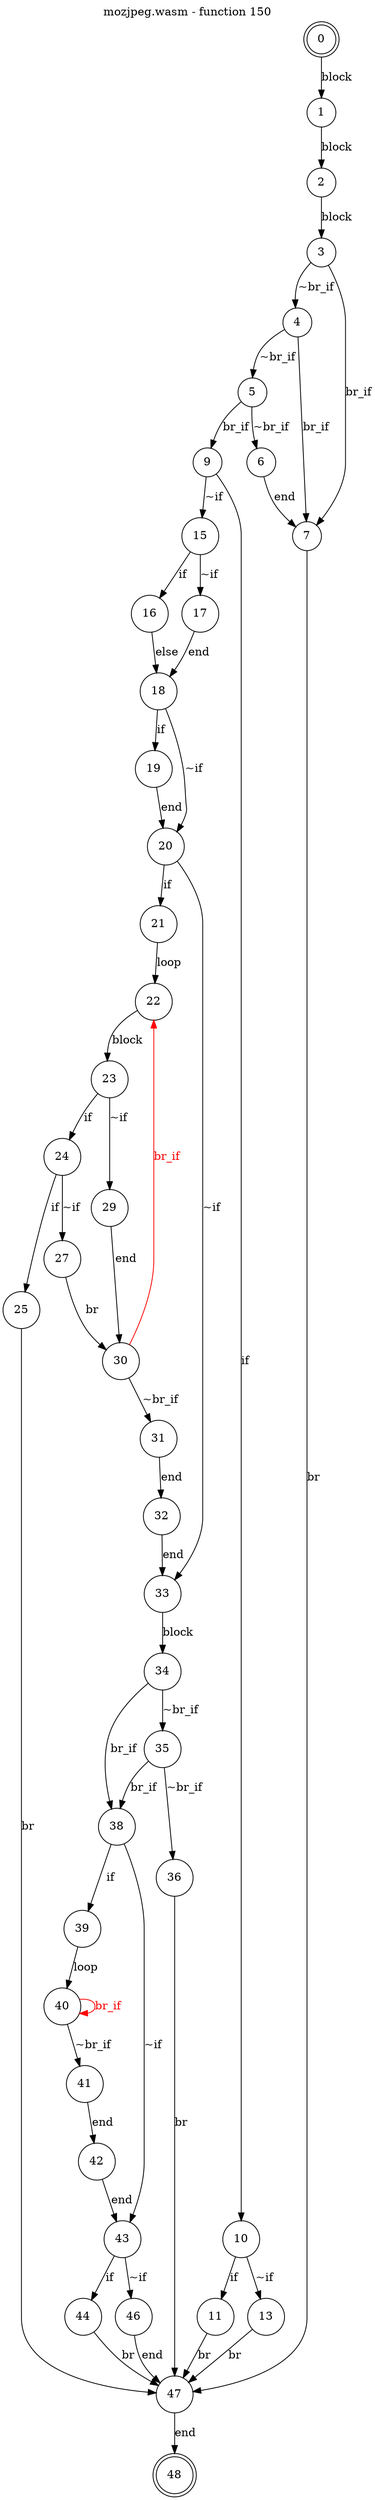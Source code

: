 digraph finite_state_machine {
    label = "mozjpeg.wasm - function 150"
    labelloc =  t
    labelfontsize = 16
    labelfontcolor = black
    labelfontname = "Helvetica"
    node [shape = doublecircle]; 0 48;
    node [shape = circle];
    0 -> 1[label="block"];
    1 -> 2[label="block"];
    2 -> 3[label="block"];
    3 -> 4[label="~br_if"];
    3 -> 7[label="br_if"];
    4 -> 5[label="~br_if"];
    4 -> 7[label="br_if"];
    5 -> 6[label="~br_if"];
    5 -> 9[label="br_if"];
    6 -> 7[label="end"];
    7 -> 47[label="br"];
    9 -> 10[label="if"];
    9 -> 15[label="~if"];
    10 -> 11[label="if"];
    10 -> 13[label="~if"];
    11 -> 47[label="br"];
    13 -> 47[label="br"];
    15 -> 16[label="if"];
    15 -> 17[label="~if"];
    16 -> 18[label="else"];
    17 -> 18[label="end"];
    18 -> 19[label="if"];
    18 -> 20[label="~if"];
    19 -> 20[label="end"];
    20 -> 21[label="if"];
    20 -> 33[label="~if"];
    21 -> 22[label="loop"];
    22 -> 23[label="block"];
    23 -> 24[label="if"];
    23 -> 29[label="~if"];
    24 -> 25[label="if"];
    24 -> 27[label="~if"];
    25 -> 47[label="br"];
    27 -> 30[label="br"];
    29 -> 30[label="end"];
    30 -> 31[label="~br_if"];
    30 -> 22[color="red" fontcolor="red" label="br_if"];
    31 -> 32[label="end"];
    32 -> 33[label="end"];
    33 -> 34[label="block"];
    34 -> 35[label="~br_if"];
    34 -> 38[label="br_if"];
    35 -> 36[label="~br_if"];
    35 -> 38[label="br_if"];
    36 -> 47[label="br"];
    38 -> 39[label="if"];
    38 -> 43[label="~if"];
    39 -> 40[label="loop"];
    40 -> 41[label="~br_if"];
    40 -> 40[color="red" fontcolor="red" label="br_if"];
    41 -> 42[label="end"];
    42 -> 43[label="end"];
    43 -> 44[label="if"];
    43 -> 46[label="~if"];
    44 -> 47[label="br"];
    46 -> 47[label="end"];
    47 -> 48[label="end"];
}
